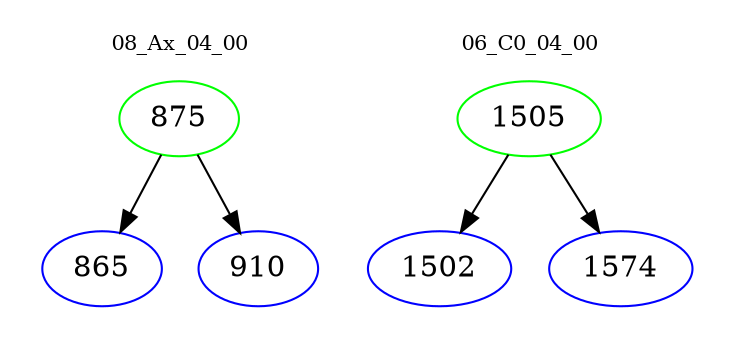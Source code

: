 digraph{
subgraph cluster_0 {
color = white
label = "08_Ax_04_00";
fontsize=10;
T0_875 [label="875", color="green"]
T0_875 -> T0_865 [color="black"]
T0_865 [label="865", color="blue"]
T0_875 -> T0_910 [color="black"]
T0_910 [label="910", color="blue"]
}
subgraph cluster_1 {
color = white
label = "06_C0_04_00";
fontsize=10;
T1_1505 [label="1505", color="green"]
T1_1505 -> T1_1502 [color="black"]
T1_1502 [label="1502", color="blue"]
T1_1505 -> T1_1574 [color="black"]
T1_1574 [label="1574", color="blue"]
}
}
